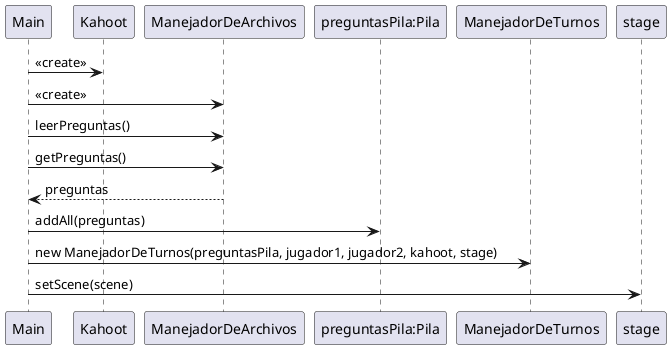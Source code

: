 @startuml

Main -> Kahoot: <<create>>
Main -> ManejadorDeArchivos: <<create>>
Main -> ManejadorDeArchivos: leerPreguntas()
Main -> ManejadorDeArchivos: getPreguntas()
ManejadorDeArchivos --> Main: preguntas
Main -> "preguntasPila:Pila": addAll(preguntas)
Main -> ManejadorDeTurnos: new ManejadorDeTurnos(preguntasPila, jugador1, jugador2, kahoot, stage)
Main -> stage: setScene(scene)


@enduml